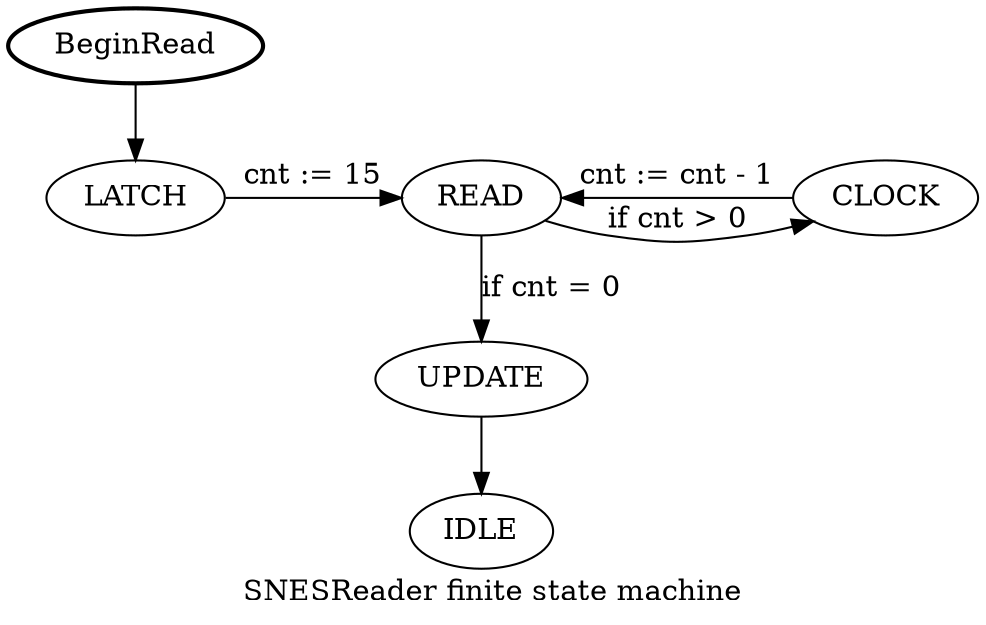 /*
 * SNES to DB9 Joystick converter
 *
 * (c) 2020 by Matthias Arndt <marndt@asmsoftware.de>
 * http://www.asmsoftware.de/
 *
 * The MIT License applies to this software. See COPYING for details.
 */

digraph
{
    label="SNESReader finite state machine"; 
    
    /* node definitions */
    
    BeginRead [shape = oval; penwidth=2];
    LATCH [shape = oval];
    READ [shape = oval];
    CLOCK [shape = oval];
    UPDATE [shape = oval];
    IDLE [shape = oval];
    
    /*  dependencies between nodes */
    
    BeginRead -> LATCH;
    
    LATCH -> READ [label = "cnt := 15"];
    READ -> CLOCK [label = "if cnt > 0"];
    CLOCK-> READ [label = "cnt := cnt - 1"];
    READ -> UPDATE [label = "if cnt = 0"];
    
    UPDATE -> IDLE;
    
    /* group nodes */
    { rank=same; LATCH; CLOCK; READ };
}

